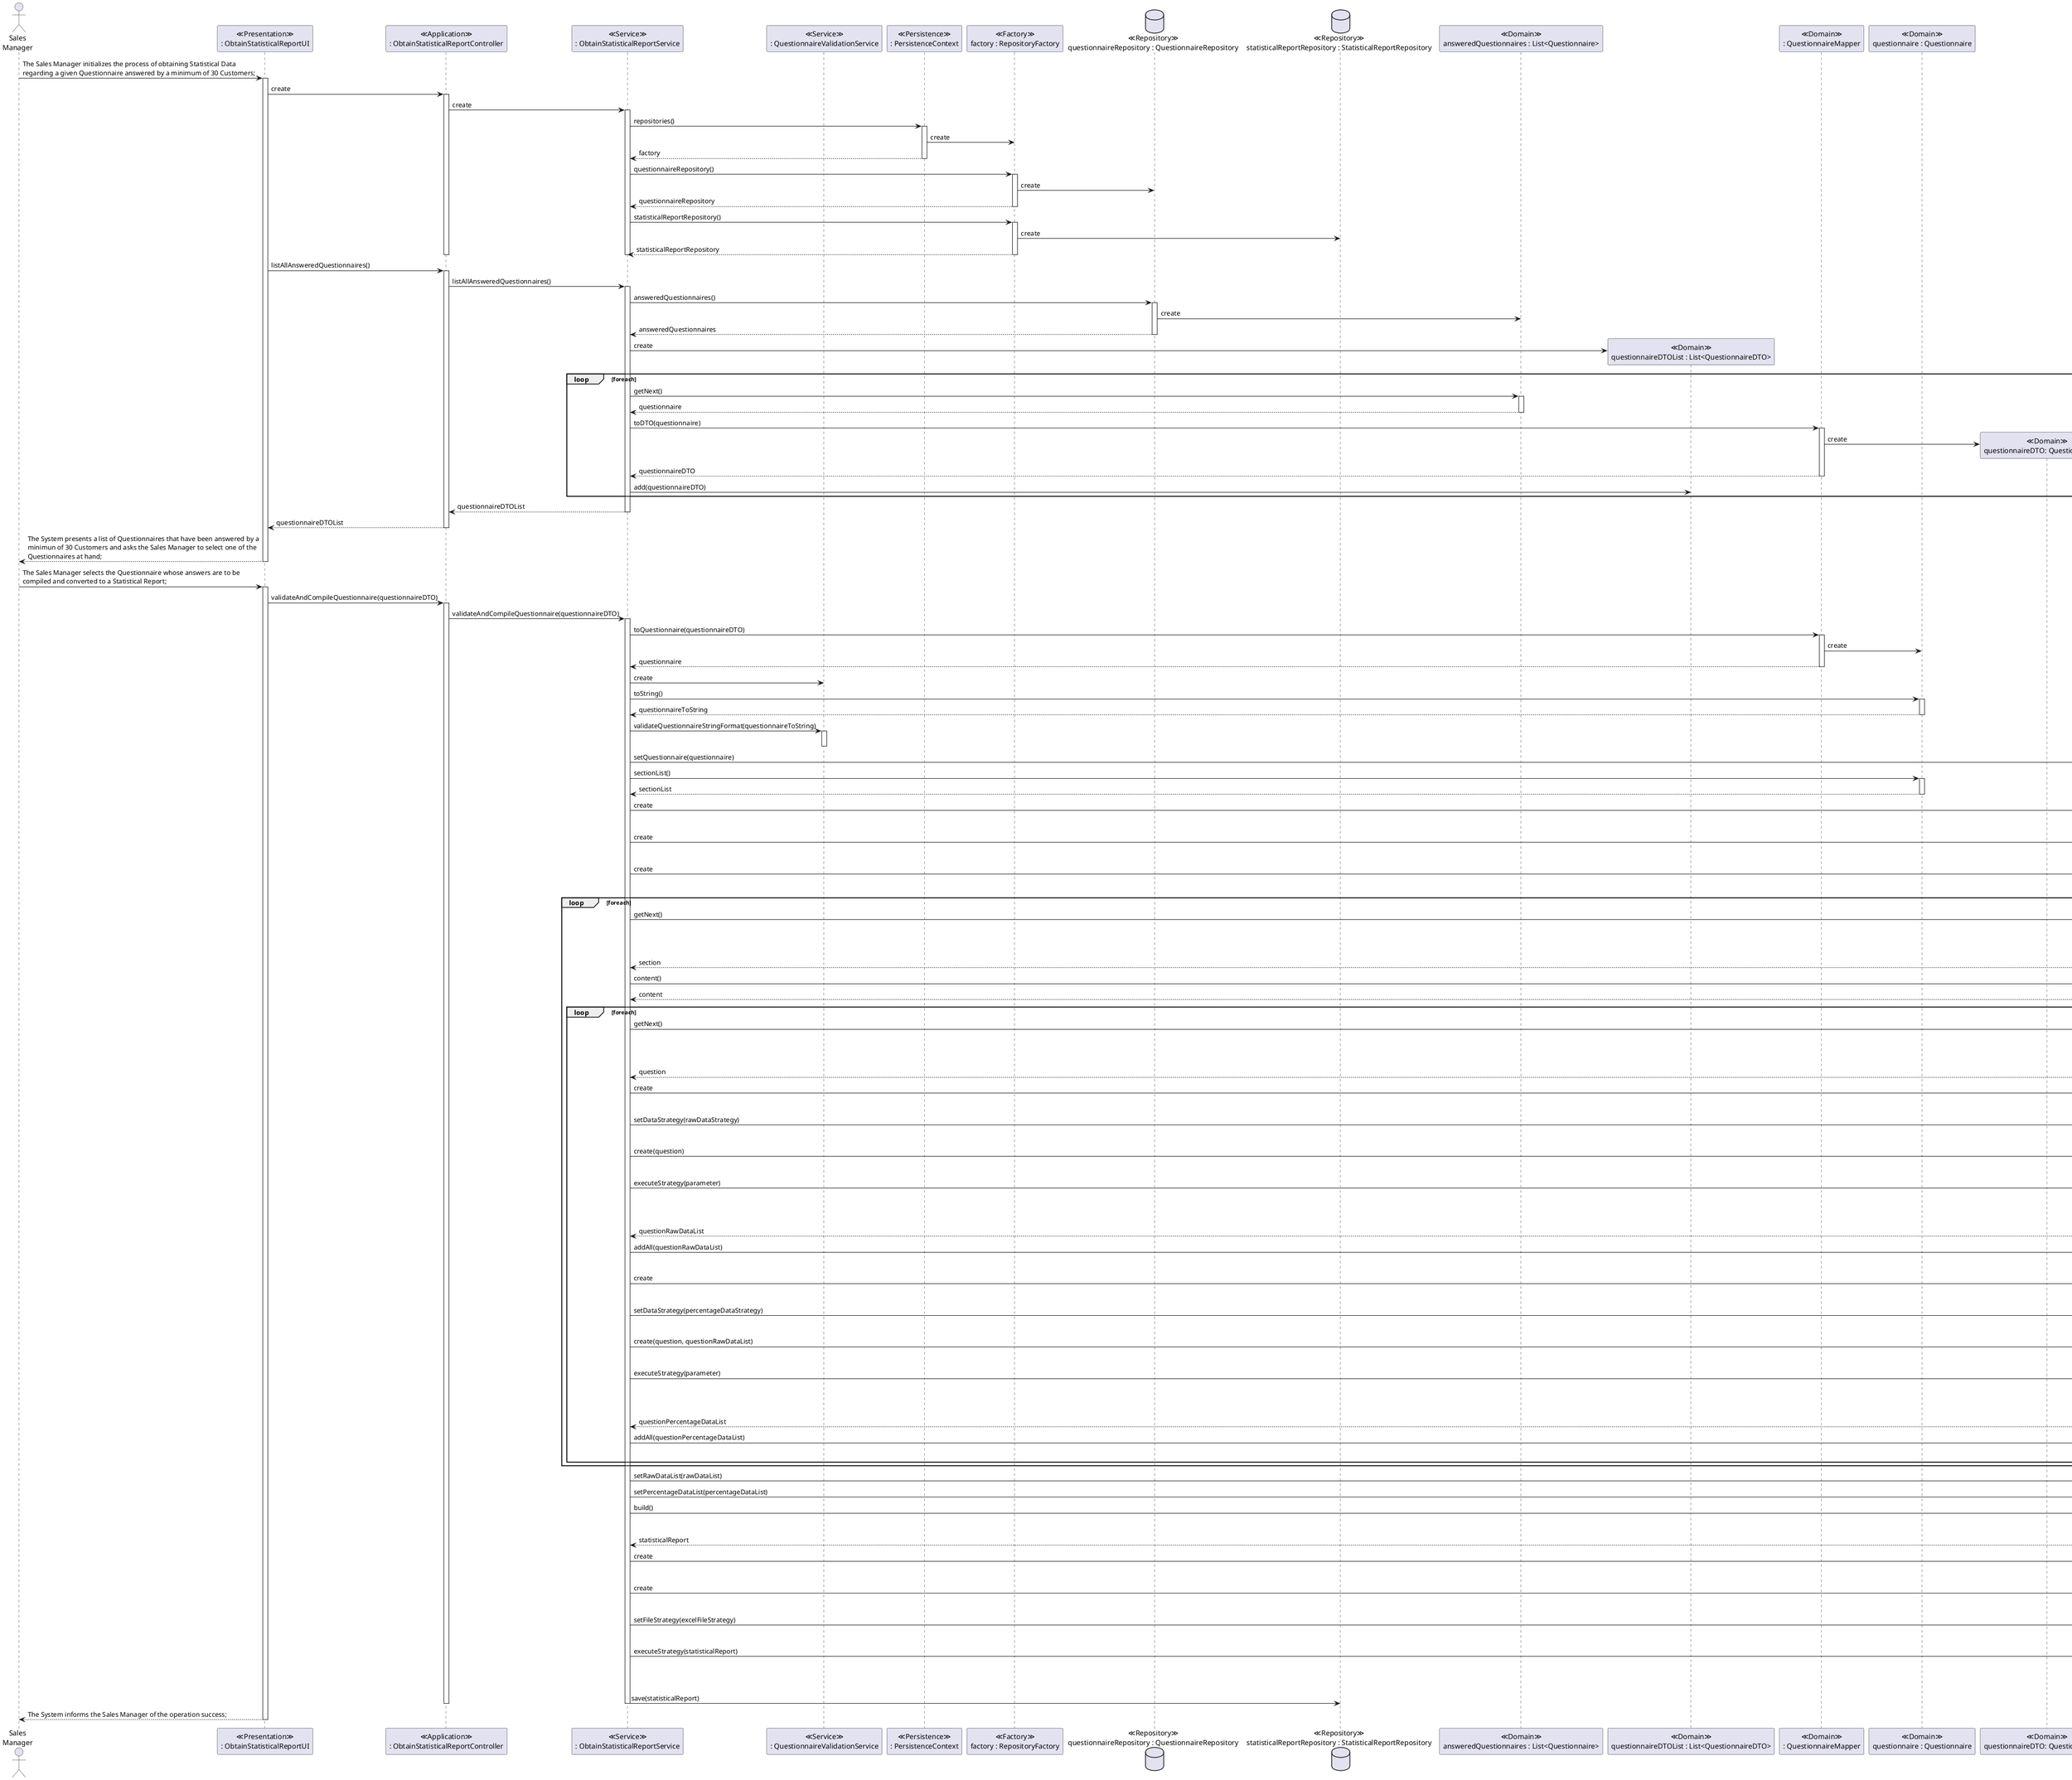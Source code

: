 @startuml

actor "Sales\nManager"
participant "<U+226A>Presentation<U+226B>\n: ObtainStatisticalReportUI"
participant "<U+226A>Application<U+226B>\n: ObtainStatisticalReportController"
participant "<U+226A>Service<U+226B>\n: ObtainStatisticalReportService"
participant "<U+226A>Service<U+226B>\n: QuestionnaireValidationService"
participant "<U+226A>Persistence<U+226B>\n: PersistenceContext"
participant "<U+226A>Factory<U+226B>\nfactory : RepositoryFactory"
database "<U+226A>Repository<U+226B>\nquestionnaireRepository : QuestionnaireRepository"
database "<U+226A>Repository<U+226B>\nstatisticalReportRepository : StatisticalReportRepository"
participant "<U+226A>Domain<U+226B>\nansweredQuestionnaires : List<Questionnaire>"
participant "<U+226A>Domain<U+226B>\nquestionnaireDTOList : List<QuestionnaireDTO>"
participant "<U+226A>Domain<U+226B>\n: QuestionnaireMapper"
participant "<U+226A>Domain<U+226B>\nquestionnaire : Questionnaire"
participant "<U+226A>Domain<U+226B>\nquestionnaireDTO: QuestionnaireDTO"
participant "<U+226A>Builder<U+226B>\nstatisticalReportBuilder : StatisticalReportBuilder"
participant "<U+226A>Domain<U+226B>\nstatisticalReport: StatisticalReport"
participant "<U+226A>Domain<U+226B>\nsectionList: List<Section>"
participant "<U+226A>Domain<U+226B>\nsection: Section"
participant "<U+226A>Domain<U+226B>\ncontent: List<Question>"
participant "<U+226A>Domain<U+226B>\nquestion: Question"
participant "<U+226A>Strategy<U+226B>\ndataContext: DataContext"
participant "<U+226A>Builder<U+226B>\nstatisticalDataBuilder : StatisticalDataBuilder"
participant "<U+226A>Domain<U+226B>\nstatisticalData: StatisticalData"
participant "<U+226A>Domain<U+226B>\nrawDataList: List<StatisticalData>"
participant "<U+226A>Domain<U+226B>\npercentageDataList: List<StatisticalData>"
participant "<U+226A>Strategy<U+226B>\nparameter: Parameter"
participant "<U+226A>Strategy<U+226B>\nrawDataStrategy: RawDataStrategy"
participant "<U+226A>Strategy<U+226B>\npercentageDataStrategy: PercentageDataStrategy"
participant "<U+226A>Domain<U+226B>\nstatisticalReport: StatisticalReport"
participant "<U+226A>Strategy<U+226B>\nfileContext: FileContext"
participant "<U+226A>Strategy<U+226B>\nexcelFileStrategy: ExcelFileStrategy"

"Sales\nManager" -> "<U+226A>Presentation<U+226B>\n: ObtainStatisticalReportUI": The Sales Manager initializes the process of obtaining Statistical Data\nregarding a given Questionnaire answered by a minimum of 30 Customers;
activate "<U+226A>Presentation<U+226B>\n: ObtainStatisticalReportUI"

"<U+226A>Presentation<U+226B>\n: ObtainStatisticalReportUI" -> "<U+226A>Application<U+226B>\n: ObtainStatisticalReportController": create
activate "<U+226A>Application<U+226B>\n: ObtainStatisticalReportController"

"<U+226A>Application<U+226B>\n: ObtainStatisticalReportController" -> "<U+226A>Service<U+226B>\n: ObtainStatisticalReportService": create
activate "<U+226A>Service<U+226B>\n: ObtainStatisticalReportService"

"<U+226A>Service<U+226B>\n: ObtainStatisticalReportService" -> "<U+226A>Persistence<U+226B>\n: PersistenceContext": repositories()
activate "<U+226A>Persistence<U+226B>\n: PersistenceContext"

"<U+226A>Persistence<U+226B>\n: PersistenceContext" -> "<U+226A>Factory<U+226B>\nfactory : RepositoryFactory": create
"<U+226A>Persistence<U+226B>\n: PersistenceContext" --> "<U+226A>Service<U+226B>\n: ObtainStatisticalReportService": factory
deactivate "<U+226A>Persistence<U+226B>\n: PersistenceContext"

"<U+226A>Service<U+226B>\n: ObtainStatisticalReportService" -> "<U+226A>Factory<U+226B>\nfactory : RepositoryFactory": questionnaireRepository()
activate "<U+226A>Factory<U+226B>\nfactory : RepositoryFactory"

"<U+226A>Factory<U+226B>\nfactory : RepositoryFactory" -> "<U+226A>Repository<U+226B>\nquestionnaireRepository : QuestionnaireRepository": create
"<U+226A>Factory<U+226B>\nfactory : RepositoryFactory" --> "<U+226A>Service<U+226B>\n: ObtainStatisticalReportService": questionnaireRepository
deactivate "<U+226A>Factory<U+226B>\nfactory : RepositoryFactory"

"<U+226A>Service<U+226B>\n: ObtainStatisticalReportService" -> "<U+226A>Factory<U+226B>\nfactory : RepositoryFactory": statisticalReportRepository()
activate "<U+226A>Factory<U+226B>\nfactory : RepositoryFactory"

"<U+226A>Factory<U+226B>\nfactory : RepositoryFactory" -> "<U+226A>Repository<U+226B>\nstatisticalReportRepository : StatisticalReportRepository": create
"<U+226A>Factory<U+226B>\nfactory : RepositoryFactory" --> "<U+226A>Service<U+226B>\n: ObtainStatisticalReportService": statisticalReportRepository
deactivate "<U+226A>Factory<U+226B>\nfactory : RepositoryFactory"

deactivate "<U+226A>Service<U+226B>\n: ObtainStatisticalReportService"
deactivate "<U+226A>Application<U+226B>\n: ObtainStatisticalReportController"

"<U+226A>Presentation<U+226B>\n: ObtainStatisticalReportUI" -> "<U+226A>Application<U+226B>\n: ObtainStatisticalReportController": listAllAnsweredQuestionnaires()
activate "<U+226A>Application<U+226B>\n: ObtainStatisticalReportController"

"<U+226A>Application<U+226B>\n: ObtainStatisticalReportController" -> "<U+226A>Service<U+226B>\n: ObtainStatisticalReportService": listAllAnsweredQuestionnaires()
activate "<U+226A>Service<U+226B>\n: ObtainStatisticalReportService"

"<U+226A>Service<U+226B>\n: ObtainStatisticalReportService" -> "<U+226A>Repository<U+226B>\nquestionnaireRepository : QuestionnaireRepository": answeredQuestionnaires()
activate "<U+226A>Repository<U+226B>\nquestionnaireRepository : QuestionnaireRepository"

"<U+226A>Repository<U+226B>\nquestionnaireRepository : QuestionnaireRepository" -> "<U+226A>Domain<U+226B>\nansweredQuestionnaires : List<Questionnaire>": create
"<U+226A>Repository<U+226B>\nquestionnaireRepository : QuestionnaireRepository" --> "<U+226A>Service<U+226B>\n: ObtainStatisticalReportService": answeredQuestionnaires
deactivate "<U+226A>Repository<U+226B>\nquestionnaireRepository : QuestionnaireRepository"

create "<U+226A>Domain<U+226B>\nquestionnaireDTOList : List<QuestionnaireDTO>"
"<U+226A>Service<U+226B>\n: ObtainStatisticalReportService" -> "<U+226A>Domain<U+226B>\nquestionnaireDTOList : List<QuestionnaireDTO>": create

loop foreach
    "<U+226A>Service<U+226B>\n: ObtainStatisticalReportService" -> "<U+226A>Domain<U+226B>\nansweredQuestionnaires : List<Questionnaire>": getNext()
    activate "<U+226A>Domain<U+226B>\nansweredQuestionnaires : List<Questionnaire>"

    "<U+226A>Domain<U+226B>\nansweredQuestionnaires : List<Questionnaire>" --> "<U+226A>Service<U+226B>\n: ObtainStatisticalReportService": questionnaire
    deactivate "<U+226A>Domain<U+226B>\nansweredQuestionnaires : List<Questionnaire>"

    "<U+226A>Service<U+226B>\n: ObtainStatisticalReportService" -> "<U+226A>Domain<U+226B>\n: QuestionnaireMapper": toDTO(questionnaire)
    activate "<U+226A>Domain<U+226B>\n: QuestionnaireMapper"
    
    create "<U+226A>Domain<U+226B>\nquestionnaireDTO: QuestionnaireDTO"
    "<U+226A>Domain<U+226B>\n: QuestionnaireMapper" -> "<U+226A>Domain<U+226B>\nquestionnaireDTO: QuestionnaireDTO": create

    "<U+226A>Domain<U+226B>\n: QuestionnaireMapper" --> "<U+226A>Service<U+226B>\n: ObtainStatisticalReportService": questionnaireDTO
    deactivate "<U+226A>Domain<U+226B>\n: QuestionnaireMapper"

    "<U+226A>Service<U+226B>\n: ObtainStatisticalReportService" -> "<U+226A>Domain<U+226B>\nquestionnaireDTOList : List<QuestionnaireDTO>": add(questionnaireDTO)
end

"<U+226A>Service<U+226B>\n: ObtainStatisticalReportService" --> "<U+226A>Application<U+226B>\n: ObtainStatisticalReportController": questionnaireDTOList
deactivate "<U+226A>Service<U+226B>\n: ObtainStatisticalReportService"

"<U+226A>Application<U+226B>\n: ObtainStatisticalReportController" --> "<U+226A>Presentation<U+226B>\n: ObtainStatisticalReportUI": questionnaireDTOList
deactivate "<U+226A>Application<U+226B>\n: ObtainStatisticalReportController"

"<U+226A>Presentation<U+226B>\n: ObtainStatisticalReportUI" --> "Sales\nManager": The System presents a list of Questionnaires that have been answered by a\nminimun of 30 Customers and asks the Sales Manager to select one of the\nQuestionnaires at hand;
deactivate "<U+226A>Presentation<U+226B>\n: ObtainStatisticalReportUI"

"Sales\nManager" -> "<U+226A>Presentation<U+226B>\n: ObtainStatisticalReportUI": The Sales Manager selects the Questionnaire whose answers are to be\ncompiled and converted to a Statistical Report;

activate "<U+226A>Presentation<U+226B>\n: ObtainStatisticalReportUI"
"<U+226A>Presentation<U+226B>\n: ObtainStatisticalReportUI" -> "<U+226A>Application<U+226B>\n: ObtainStatisticalReportController": validateAndCompileQuestionnaire(questionnaireDTO)

activate "<U+226A>Application<U+226B>\n: ObtainStatisticalReportController"
"<U+226A>Application<U+226B>\n: ObtainStatisticalReportController" -> "<U+226A>Service<U+226B>\n: ObtainStatisticalReportService": validateAndCompileQuestionnaire(questionnaireDTO)

activate "<U+226A>Service<U+226B>\n: ObtainStatisticalReportService"
"<U+226A>Service<U+226B>\n: ObtainStatisticalReportService" -> "<U+226A>Domain<U+226B>\n: QuestionnaireMapper": toQuestionnaire(questionnaireDTO)

activate "<U+226A>Domain<U+226B>\n: QuestionnaireMapper"
"<U+226A>Domain<U+226B>\n: QuestionnaireMapper" -> "<U+226A>Domain<U+226B>\nquestionnaire : Questionnaire": create
"<U+226A>Domain<U+226B>\n: QuestionnaireMapper" --> "<U+226A>Service<U+226B>\n: ObtainStatisticalReportService": questionnaire
deactivate "<U+226A>Domain<U+226B>\n: QuestionnaireMapper"

"<U+226A>Service<U+226B>\n: ObtainStatisticalReportService" -> "<U+226A>Service<U+226B>\n: QuestionnaireValidationService": create

"<U+226A>Service<U+226B>\n: ObtainStatisticalReportService" -> "<U+226A>Domain<U+226B>\nquestionnaire : Questionnaire": toString()
activate "<U+226A>Domain<U+226B>\nquestionnaire : Questionnaire"

"<U+226A>Domain<U+226B>\nquestionnaire : Questionnaire" --> "<U+226A>Service<U+226B>\n: ObtainStatisticalReportService": questionnaireToString
deactivate "<U+226A>Domain<U+226B>\nquestionnaire : Questionnaire"

"<U+226A>Service<U+226B>\n: ObtainStatisticalReportService" -> "<U+226A>Service<U+226B>\n: QuestionnaireValidationService": validateQuestionnaireStringFormat(questionnaireToString)
activate "<U+226A>Service<U+226B>\n: QuestionnaireValidationService"
deactivate "<U+226A>Service<U+226B>\n: QuestionnaireValidationService"

"<U+226A>Service<U+226B>\n: ObtainStatisticalReportService" -> "<U+226A>Builder<U+226B>\nstatisticalReportBuilder : StatisticalReportBuilder": setQuestionnaire(questionnaire)

"<U+226A>Service<U+226B>\n: ObtainStatisticalReportService" -> "<U+226A>Domain<U+226B>\nquestionnaire : Questionnaire": sectionList()

activate "<U+226A>Domain<U+226B>\nquestionnaire : Questionnaire"
"<U+226A>Domain<U+226B>\nquestionnaire : Questionnaire" --> "<U+226A>Service<U+226B>\n: ObtainStatisticalReportService": sectionList
deactivate "<U+226A>Domain<U+226B>\nquestionnaire : Questionnaire"

create "<U+226A>Strategy<U+226B>\ndataContext: DataContext"
"<U+226A>Service<U+226B>\n: ObtainStatisticalReportService" -> "<U+226A>Strategy<U+226B>\ndataContext: DataContext": create

create "<U+226A>Domain<U+226B>\nrawDataList: List<StatisticalData>"
"<U+226A>Service<U+226B>\n: ObtainStatisticalReportService" -> "<U+226A>Domain<U+226B>\nrawDataList: List<StatisticalData>": create
create "<U+226A>Domain<U+226B>\npercentageDataList: List<StatisticalData>"
"<U+226A>Service<U+226B>\n: ObtainStatisticalReportService" -> "<U+226A>Domain<U+226B>\npercentageDataList: List<StatisticalData>": create

loop foreach
    "<U+226A>Service<U+226B>\n: ObtainStatisticalReportService" -> "<U+226A>Domain<U+226B>\nsectionList: List<Section>": getNext()
    
    activate "<U+226A>Domain<U+226B>\nsectionList: List<Section>"
    create "<U+226A>Domain<U+226B>\nsection: Section"
    "<U+226A>Domain<U+226B>\nsectionList: List<Section>" -> "<U+226A>Domain<U+226B>\nsection: Section": create

    "<U+226A>Domain<U+226B>\nsectionList: List<Section>" --> "<U+226A>Service<U+226B>\n: ObtainStatisticalReportService": section
    deactivate "<U+226A>Domain<U+226B>\nsectionList: List<Section>"

    "<U+226A>Service<U+226B>\n: ObtainStatisticalReportService" -> "<U+226A>Domain<U+226B>\nsection: Section": content()
    activate "<U+226A>Domain<U+226B>\nsection: Section"

    "<U+226A>Domain<U+226B>\nsection: Section" --> "<U+226A>Service<U+226B>\n: ObtainStatisticalReportService": content
    deactivate "<U+226A>Domain<U+226B>\nsection: Section"
    
    loop foreach
        "<U+226A>Service<U+226B>\n: ObtainStatisticalReportService" -> "<U+226A>Domain<U+226B>\ncontent: List<Question>": getNext()
        activate "<U+226A>Domain<U+226B>\ncontent: List<Question>"

        create "<U+226A>Domain<U+226B>\nquestion: Question"
        "<U+226A>Domain<U+226B>\ncontent: List<Question>" -> "<U+226A>Domain<U+226B>\nquestion: Question": create
        "<U+226A>Domain<U+226B>\ncontent: List<Question>" --> "<U+226A>Service<U+226B>\n: ObtainStatisticalReportService": question
        deactivate "<U+226A>Domain<U+226B>\ncontent: List<Question>"

        create "<U+226A>Strategy<U+226B>\nrawDataStrategy: RawDataStrategy"
        "<U+226A>Service<U+226B>\n: ObtainStatisticalReportService" -> "<U+226A>Strategy<U+226B>\nrawDataStrategy: RawDataStrategy": create

        "<U+226A>Service<U+226B>\n: ObtainStatisticalReportService" -> "<U+226A>Strategy<U+226B>\ndataContext: DataContext": setDataStrategy(rawDataStrategy)
        activate "<U+226A>Strategy<U+226B>\ndataContext: DataContext"
        deactivate "<U+226A>Strategy<U+226B>\ndataContext: DataContext"

        create "<U+226A>Strategy<U+226B>\nparameter: Parameter"
        "<U+226A>Service<U+226B>\n: ObtainStatisticalReportService" -> "<U+226A>Strategy<U+226B>\nparameter: Parameter": create(question)

        "<U+226A>Service<U+226B>\n: ObtainStatisticalReportService" -> "<U+226A>Strategy<U+226B>\ndataContext: DataContext": executeStrategy(parameter)
        activate "<U+226A>Strategy<U+226B>\ndataContext: DataContext"

        "<U+226A>Strategy<U+226B>\ndataContext: DataContext" -> "<U+226A>Strategy<U+226B>\nrawDataStrategy: RawDataStrategy": execute(parameter)
        activate "<U+226A>Strategy<U+226B>\nrawDataStrategy: RawDataStrategy"

        "<U+226A>Strategy<U+226B>\nrawDataStrategy: RawDataStrategy" --> "<U+226A>Strategy<U+226B>\ndataContext: DataContext": questionRawDataList
        deactivate "<U+226A>Strategy<U+226B>\nrawDataStrategy: RawDataStrategy"

        "<U+226A>Strategy<U+226B>\ndataContext: DataContext" --> "<U+226A>Service<U+226B>\n: ObtainStatisticalReportService": questionRawDataList
        deactivate "<U+226A>Strategy<U+226B>\ndataContext: DataContext"

        "<U+226A>Service<U+226B>\n: ObtainStatisticalReportService" -> "<U+226A>Domain<U+226B>\nrawDataList: List<StatisticalData>": addAll(questionRawDataList)
        activate "<U+226A>Domain<U+226B>\nrawDataList: List<StatisticalData>"
        deactivate "<U+226A>Domain<U+226B>\nrawDataList: List<StatisticalData>"

        create "<U+226A>Strategy<U+226B>\npercentageDataStrategy: PercentageDataStrategy"
        "<U+226A>Service<U+226B>\n: ObtainStatisticalReportService" -> "<U+226A>Strategy<U+226B>\npercentageDataStrategy: PercentageDataStrategy": create

        "<U+226A>Service<U+226B>\n: ObtainStatisticalReportService" -> "<U+226A>Strategy<U+226B>\ndataContext: DataContext": setDataStrategy(percentageDataStrategy)
        activate "<U+226A>Strategy<U+226B>\ndataContext: DataContext"
        deactivate "<U+226A>Strategy<U+226B>\ndataContext: DataContext"

        create "<U+226A>Strategy<U+226B>\nparameter: Parameter"
        "<U+226A>Service<U+226B>\n: ObtainStatisticalReportService" -> "<U+226A>Strategy<U+226B>\nparameter: Parameter": create(question, questionRawDataList)

        "<U+226A>Service<U+226B>\n: ObtainStatisticalReportService" -> "<U+226A>Strategy<U+226B>\ndataContext: DataContext": executeStrategy(parameter)
        activate "<U+226A>Strategy<U+226B>\ndataContext: DataContext"

        "<U+226A>Strategy<U+226B>\ndataContext: DataContext" -> "<U+226A>Strategy<U+226B>\npercentageDataStrategy: PercentageDataStrategy": execute(parameter)
        activate "<U+226A>Strategy<U+226B>\npercentageDataStrategy: PercentageDataStrategy"

        "<U+226A>Strategy<U+226B>\npercentageDataStrategy: PercentageDataStrategy" --> "<U+226A>Strategy<U+226B>\ndataContext: DataContext": questionPercentageDataList
        deactivate "<U+226A>Strategy<U+226B>\npercentageDataStrategy: PercentageDataStrategy"

        "<U+226A>Strategy<U+226B>\ndataContext: DataContext" --> "<U+226A>Service<U+226B>\n: ObtainStatisticalReportService": questionPercentageDataList
        deactivate "<U+226A>Strategy<U+226B>\ndataContext: DataContext"

        "<U+226A>Service<U+226B>\n: ObtainStatisticalReportService" -> "<U+226A>Domain<U+226B>\npercentageDataList: List<StatisticalData>": addAll(questionPercentageDataList)
        activate "<U+226A>Domain<U+226B>\nrawDataList: List<StatisticalData>"
        deactivate "<U+226A>Domain<U+226B>\nrawDataList: List<StatisticalData>"
    end
end

"<U+226A>Service<U+226B>\n: ObtainStatisticalReportService" -> "<U+226A>Builder<U+226B>\nstatisticalReportBuilder : StatisticalReportBuilder": setRawDataList(rawDataList)
"<U+226A>Service<U+226B>\n: ObtainStatisticalReportService" -> "<U+226A>Builder<U+226B>\nstatisticalReportBuilder : StatisticalReportBuilder": setPercentageDataList(percentageDataList)
"<U+226A>Service<U+226B>\n: ObtainStatisticalReportService" -> "<U+226A>Builder<U+226B>\nstatisticalReportBuilder : StatisticalReportBuilder": build()
activate "<U+226A>Builder<U+226B>\nstatisticalReportBuilder : StatisticalReportBuilder"

"<U+226A>Builder<U+226B>\nstatisticalReportBuilder : StatisticalReportBuilder" -> "<U+226A>Domain<U+226B>\nstatisticalReport: StatisticalReport": create
"<U+226A>Builder<U+226B>\nstatisticalReportBuilder : StatisticalReportBuilder" --> "<U+226A>Service<U+226B>\n: ObtainStatisticalReportService": statisticalReport
deactivate "<U+226A>Builder<U+226B>\nstatisticalReportBuilder : StatisticalReportBuilder"

create "<U+226A>Strategy<U+226B>\nfileContext: FileContext"
"<U+226A>Service<U+226B>\n: ObtainStatisticalReportService" -> "<U+226A>Strategy<U+226B>\nfileContext: FileContext": create

create "<U+226A>Strategy<U+226B>\nexcelFileStrategy: ExcelFileStrategy"
"<U+226A>Service<U+226B>\n: ObtainStatisticalReportService" -> "<U+226A>Strategy<U+226B>\nexcelFileStrategy: ExcelFileStrategy": create

"<U+226A>Service<U+226B>\n: ObtainStatisticalReportService" -> "<U+226A>Strategy<U+226B>\nfileContext: FileContext": setFileStrategy(excelFileStrategy)
activate "<U+226A>Strategy<U+226B>\nfileContext: FileContext"
deactivate "<U+226A>Strategy<U+226B>\nfileContext: FileContext"

"<U+226A>Service<U+226B>\n: ObtainStatisticalReportService" -> "<U+226A>Strategy<U+226B>\nfileContext: FileContext": executeStrategy(statisticalReport)
activate "<U+226A>Strategy<U+226B>\nfileContext: FileContext"

"<U+226A>Strategy<U+226B>\nfileContext: FileContext" -> "<U+226A>Strategy<U+226B>\nexcelFileStrategy: ExcelFileStrategy": execute(strategyReport)
activate "<U+226A>Strategy<U+226B>\nexcelFileStrategy: ExcelFileStrategy"
deactivate "<U+226A>Strategy<U+226B>\nexcelFileStrategy: ExcelFileStrategy"
deactivate "<U+226A>Strategy<U+226B>\nfileContext: FileContext"

"<U+226A>Service<U+226B>\n: ObtainStatisticalReportService" -> "<U+226A>Repository<U+226B>\nstatisticalReportRepository : StatisticalReportRepository": save(statisticalReport)

deactivate "<U+226A>Service<U+226B>\n: ObtainStatisticalReportService"
deactivate "<U+226A>Application<U+226B>\n: ObtainStatisticalReportController"

"<U+226A>Presentation<U+226B>\n: ObtainStatisticalReportUI" --> "Sales\nManager": The System informs the Sales Manager of the operation success;
deactivate "<U+226A>Presentation<U+226B>\n: ObtainStatisticalReportUI"

@enduml